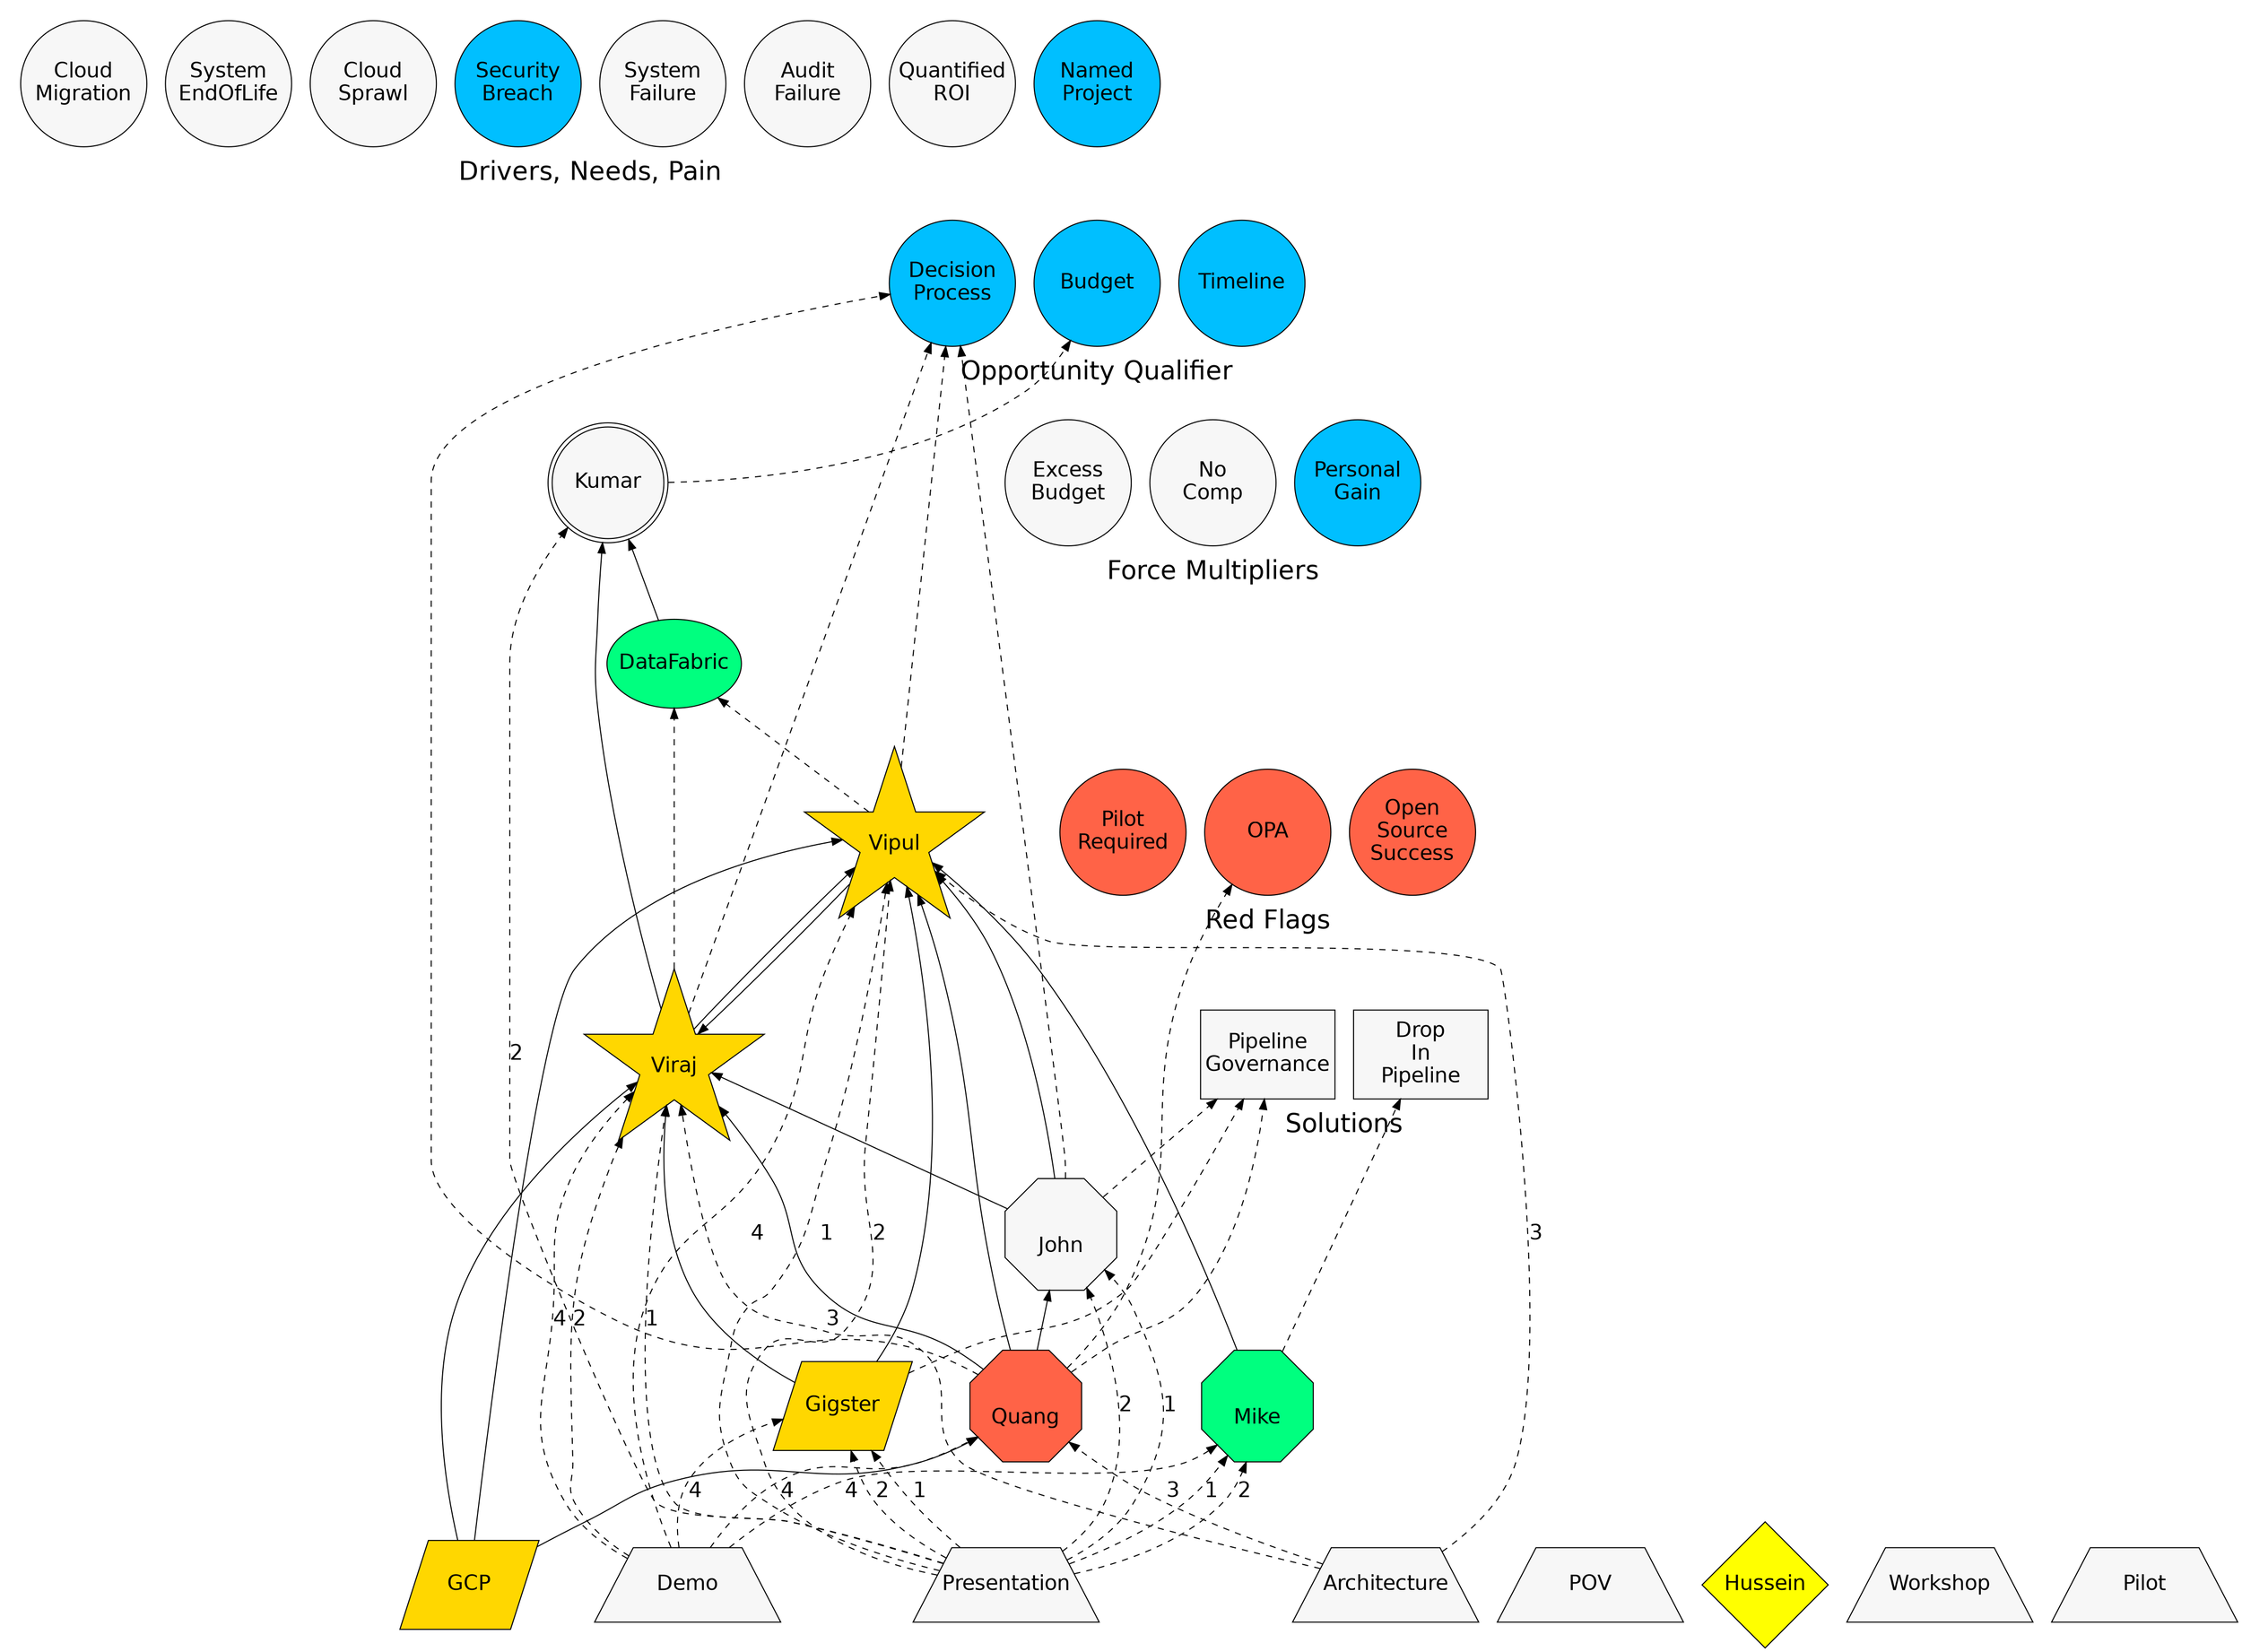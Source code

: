 digraph opportunity {

//
// Opportunity as Code (OaC)
//
// Use this specification to document the current status of your sales opportunity.
// Only one product should be tracked in this file.
// The AE is responsible for tracking all of the information that goes into
// this file.
// The SE is responsible for updating this file, managing in Git, and generating
// the "Opportunity Maps".
//
// This must be an acyclic graph, i.e. two people can't influence each other.
// Leverage the company's org chart, although influencers don't need to report
// to the individual they influence.
//
// To generate a graphic of your Opportunity Map, execute the following
// graphviz command:
//   dot -Tpng <name_of_this_file>.dot -o <account>_<op_name>[_renewal<X>].png
//
// Add this file and push updates to -
//   https://github.com/MrDaveKnight/SouthStrategicOps.git

// File Layout
//
// Top - the people and solutions (EDIT THIS SECTION)
// - Organization: all the individuals, teams and partners that may influence
//   the sale
// - Solutions: the specific use cases being prescribed to the prospect/customer
// Middle -  STATIC CONFIGURATION data (only modify if necessary)
// - Indicators: all of the sales opportunity status indicators -
//   BANT, MEDDIC, etc...
// - SE Activities: a list of available SE activities
// - Rank Configuration: for graph formatting only
// Bottom - the relationships (EDIT THIS SECTION)
// - Influence: Who is influencing who
// - Intelligence: Who has provided information about the state of the opportunity
// - Activity: engagements between SEs and the organization
//
//
// Identify all the individuals and partners that will influence the sale in
// the "Organization" section. Identify what we are selling in the "Solutions"
// section. Identify all of the influence, intelligence and
// activity in the "Relationships" section.


// Global defaults
graph [rankdir=BT, fontname=Helvetica, fontsize=25, penwidth = 0]
node [style=filled, fillcolor="grey97", fixedsize=true, fontname=Helvetica, fontsize=20]
edge [fontname=Helvetica, fontsize=20]

//
// Organization
//

// Every person in the organization, except for champions and partners,
// are color coded as follows, based on their perceived Net Promoter status
// for the Hashicorp enterprise solution:
//   Promoter  - springgreen
//   Passive   - yellow1
//   Detractor - tomato (rotten tomato is more like it)
//   Unknown   - grey97
//
// Champions and partners are by definition Net Promoters. They are
// color coded based on their ability to sell the Hashicorp enterprise
// solutions independently, i.e. their ability to influence.
//   Gold    - gold
//   Silver  - silver
//   Bronze  - peru
//   Unknown - grey97
//
// Bronze indicates a lack of sales accumen, drive or product knowledge.
// Silver indicates moderate sales accumen, drive or product knowledge.
// Gold indicates exceptional sales accumen, drive, product knowledge and
// validated influence.
//

// Executives
//node [shape=pentagon, width=1.5, height=1.5]
// Colors:
//   Promoter  - springgreen
//   Passive   - yellow1
//   Detractor - tomato

// Buyers
node [shape=doublecircle, width=1.5, height=1.5]
// Colors:
//   Promoter  - springgreen
//   Passive   - yellow1
//   Detractor - tomato
Kumar [label="Kumar", fillcolor=grey97]

// Champions
node [shape=star, width=2.3, height=2.3]
// Colors:
//   Gold   - gold
//   Silver - silver
//   Bronze - peru
Viraj [label="\nViraj", fillcolor=gold]
Vipul [label="\nVipul", fillcolor=gold]

// Tech Leaders
node [shape=octagon, width=1.5, height=1.5]
// Colors:
//   Promoter  - springgreen
//   Passive   - yellow1
//   Detractor - tomato
Quang [label="\nQuang", fillcolor=tomato]
Mike  [label="\nMike", fillcolor=springgreen]
John  [label="\nJohn", fillcolor=grey97]

// Managers
node [shape=diamond, width=1.7, height=1.7]
// Colors:
//   Promoter  - springgreen
//   Passive   - yellow1
//   Detractor - tomato
Hussein [label="Hussein", fillcolor=yellow1]

// Practitioner Teams
node [shape=oval, width=1.8, height=1.2]
// Colors:
//   Promoter  - springgreen
//   Passive   - yellow1
//   Detractor - tomato
DataFabric [label="DataFabric", fillcolor=springgreen]

// Partners
node [shape=parallelogram, width=1.8, height=1.2]
// Colors:
//   Gold   - gold
//   Silver - silver
//   Bronze - peru
GCP [label="GCP", fillcolor=gold]
Gigster [label="Gigster", fillcolor=gold]

//
// Solutions
//
subgraph cluster_solutions {
  // Maintain the "UseCase<#>" convention!
  label = "Solutions"
  node [shape=box]
  PipelineGovernance [label="Pipeline\nGovernance"]
  DropInPipeline [label="Drop\nIn\nPipeline"]

  {rank=same "PipelineGovernance", "DropInPipeline"}
}

//
// Indicators
//

// Colors:
//    For all sales indicators other than red flags:
//    True: deepskyblue
//    False: grey97
//    For red flags:
//    True: tomato
//    False: grey97


subgraph cluster_advantages {
  // Colors: deepskyblue, grey97
  label = "Force Multipliers"
  node [shape=circle, width=1.7, height=1.7]

  PersonalGain [label="Personal\nGain", fillcolor=deepskyblue] // Seeking career advancement, or trying to save job
  NoComp [label="No\nComp", fillcolor=grey97]       // No external competition or RFP
  ExcessBudget [label="Excess\nBudget", fillcolor=grey97] // Use it or lose it

  {rank=same PersonalGain NoComp ExcessBudget}
}

subgraph cluster_redflags {
  // Colors: tomato, grey97
  label = "Red Flags"
  node [shape=circle, width=1.7, height=1.7]

  OPA [label="OPA", fillcolor=tomato]
  OSS [label="Open\nSource\nSuccess", fillcolor=tomato]
  OnPrem [label="Pilot\nRequired", fillcolor=tomato]

  {rank=same "OSS" "OnPrem", "OPA"}
}


subgraph cluster_tablestakes {
  // Colors: deepskyblue, grey97
  label = "Opportunity Qualifier"
  node [shape=circle, width=1.7, height=1.7]

  // BanT
  // The "a" are the executive and buyer nodes.
  // The "n" are the various Drivers, Needs and Pain nodes.
  Budget [fillcolor=deepskyblue]
  Timeline [fillcolor=deepskyblue]

  // meDDic (Decision criteria and process)
  // The "e" is the buyer node. The "c" is the champion node.
  // The "m" is the Quantified ROI (money made or saved)
  // The "i" are the various Drivers, Needs and Pain nodes
  DecisionProcess [label="Decision\nProcess", fillcolor=deepskyblue]

  {rank=same Budget Timeline DecisionProcess}
}

subgraph cluster_needs {
  // Colors: deepskyblue, grey97
  label = "Drivers, Needs, Pain"
  node [shape=circle, width=1.7, height=1.7]

  // Business Drivers  BANT needs / MEDDIC pain
  NamedProject [label="Named\nProject", fillcolor=deepskyblue] // This means there is a planned business initiative
  QuantifiedROI [label="Quantified\nROI", fillcolor=grey97]
  AuditFailure [label="Audit\nFailure", fillcolor=grey97]
  SystemFailure [label="System\nFailure", fillcolor=grey97]
  SecurityBreach [label="Security\nBreach", fillcolor=deepskyblue]
  CloudSprawl [label="Cloud\nSprawl", fillcolor=grey97]
  SystemEndOfLife [label="System\nEndOfLife", fillcolor=grey97]
  CloudMigration [label="Cloud\nMigration", fillcolor=grey97]

  {rank=same "NamedProject" "AuditFailure" "SystemFailure" "SecurityBreach" "CloudSprawl" "SystemEndOfLife" "CloudMigration"}
}





//
// SE Activities
//

subgraph se_activities {
  label = "SE Activities"
  node [shape=trapezium, width=2.5, height=1.0]

  Presentation [label="Presentation"]
  Demo [label="Demo"]
  POV [label="POV"]
  Architecture [label="Architecture"]

  {rank=same Presentation Demo Workshop POV Pilot}
}



//
// Rank Configuration
// These edges are invisible. Pick first node in a rank, and
// tie it to the first node in another rank to force a hierarchy
//

edge [style=invis]

// Rank 1 - Drivers/Needs/Pains
Budget -> NamedProject
// Rank 2 - Opportunity Requirements
PersonalGain -> Budget
PersonalGain -> Timeline
PersonalGain -> DecisionProcess
// Rank 3 - Force Multipliers
OSS -> PersonalGain
OnPrem -> PersonalGain
// Rank 4 - Red flags
DropInPipeline -> OSS
PipelineGovernance -> OPA
// Rank 5 - Solutions
Presentation -> DropInPipeline
Presentation -> PipelineGovernance
POV -> PipelineGovernance
Demo -> PipelineGovernance
Architecture -> DropInPipeline
Architecture -> PipelineGovernance
// Rank N - SE Activities




//
// Influence
//

edge [style=solid]

Viraj -> Kumar
Vipul -> Viraj
Viraj -> Vipul
Quang -> Viraj
Quang -> Vipul
Mike -> Vipul
John -> Viraj
John -> Vipul
GCP -> Viraj
GCP -> Vipul
GCP -> Quang
Quang -> John
Gigster -> Vipul
Gigster -> Viraj
DataFabric -> Kumar

//
// Intelligence
//
edge [style=dashed]

Quang -> OPA
Viraj -> DecisionProcess
Viraj -> DataFabric
Vipul -> DataFabric
Vipul -> DecisionProcess
Quang -> DecisionProcess
John -> DecisionProcess
John -> PipelineGovernance
Quang -> PipelineGovernance
Kumar -> Budget
Gigster -> PipelineGovernance
Mike -> DropInPipeline


//
// Activity
//
edge [style=dashed]

Presentation -> Viraj [label="1"]
Presentation -> Gigster [label="1"]
Presentation -> Vipul [label="1"]
Presentation -> John [label="1"]
Presentation -> Mike [label="1"]
Demo -> Viraj [label="2"]
Presentation -> Gigster [label="2"]
Presentation -> Vipul [label="2"]
Presentation -> John [label="2"]
Presentation -> Mike [label="2"]
Presentation -> Kumar [label="2"]
Architecture -> Viraj [label="3"]
Architecture -> Quang [label="3"]
Architecture -> Vipul [label="3"]
Demo -> Gigster [label="4"]
Demo -> Vipul [label="4"]
Demo -> Mike [label="4"]
Demo -> Viraj [label="4"]
Demo -> Quang [label="4"]

}
